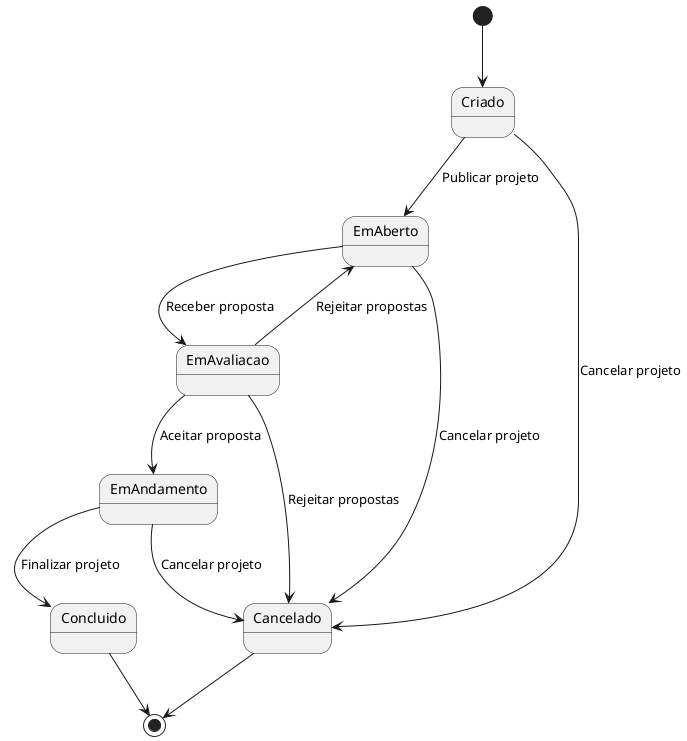 @startuml project state
state Criado 
state EmAberto 
state EmAvaliacao 
state EmAndamento 
state Concluido 
state Cancelado

[*] --> Criado
Criado --> EmAberto : Publicar projeto
EmAberto --> EmAvaliacao : Receber proposta
EmAvaliacao --> EmAndamento : Aceitar proposta
EmAvaliacao --> EmAberto : Rejeitar propostas
EmAndamento --> Concluido : Finalizar projeto
Criado --> Cancelado : Cancelar projeto
EmAberto --> Cancelado : Cancelar projeto
EmAndamento --> Cancelado : Cancelar projeto
EmAvaliacao --> Cancelado : Rejeitar propostas
Concluido --> [*]
Cancelado --> [*]

@enduml